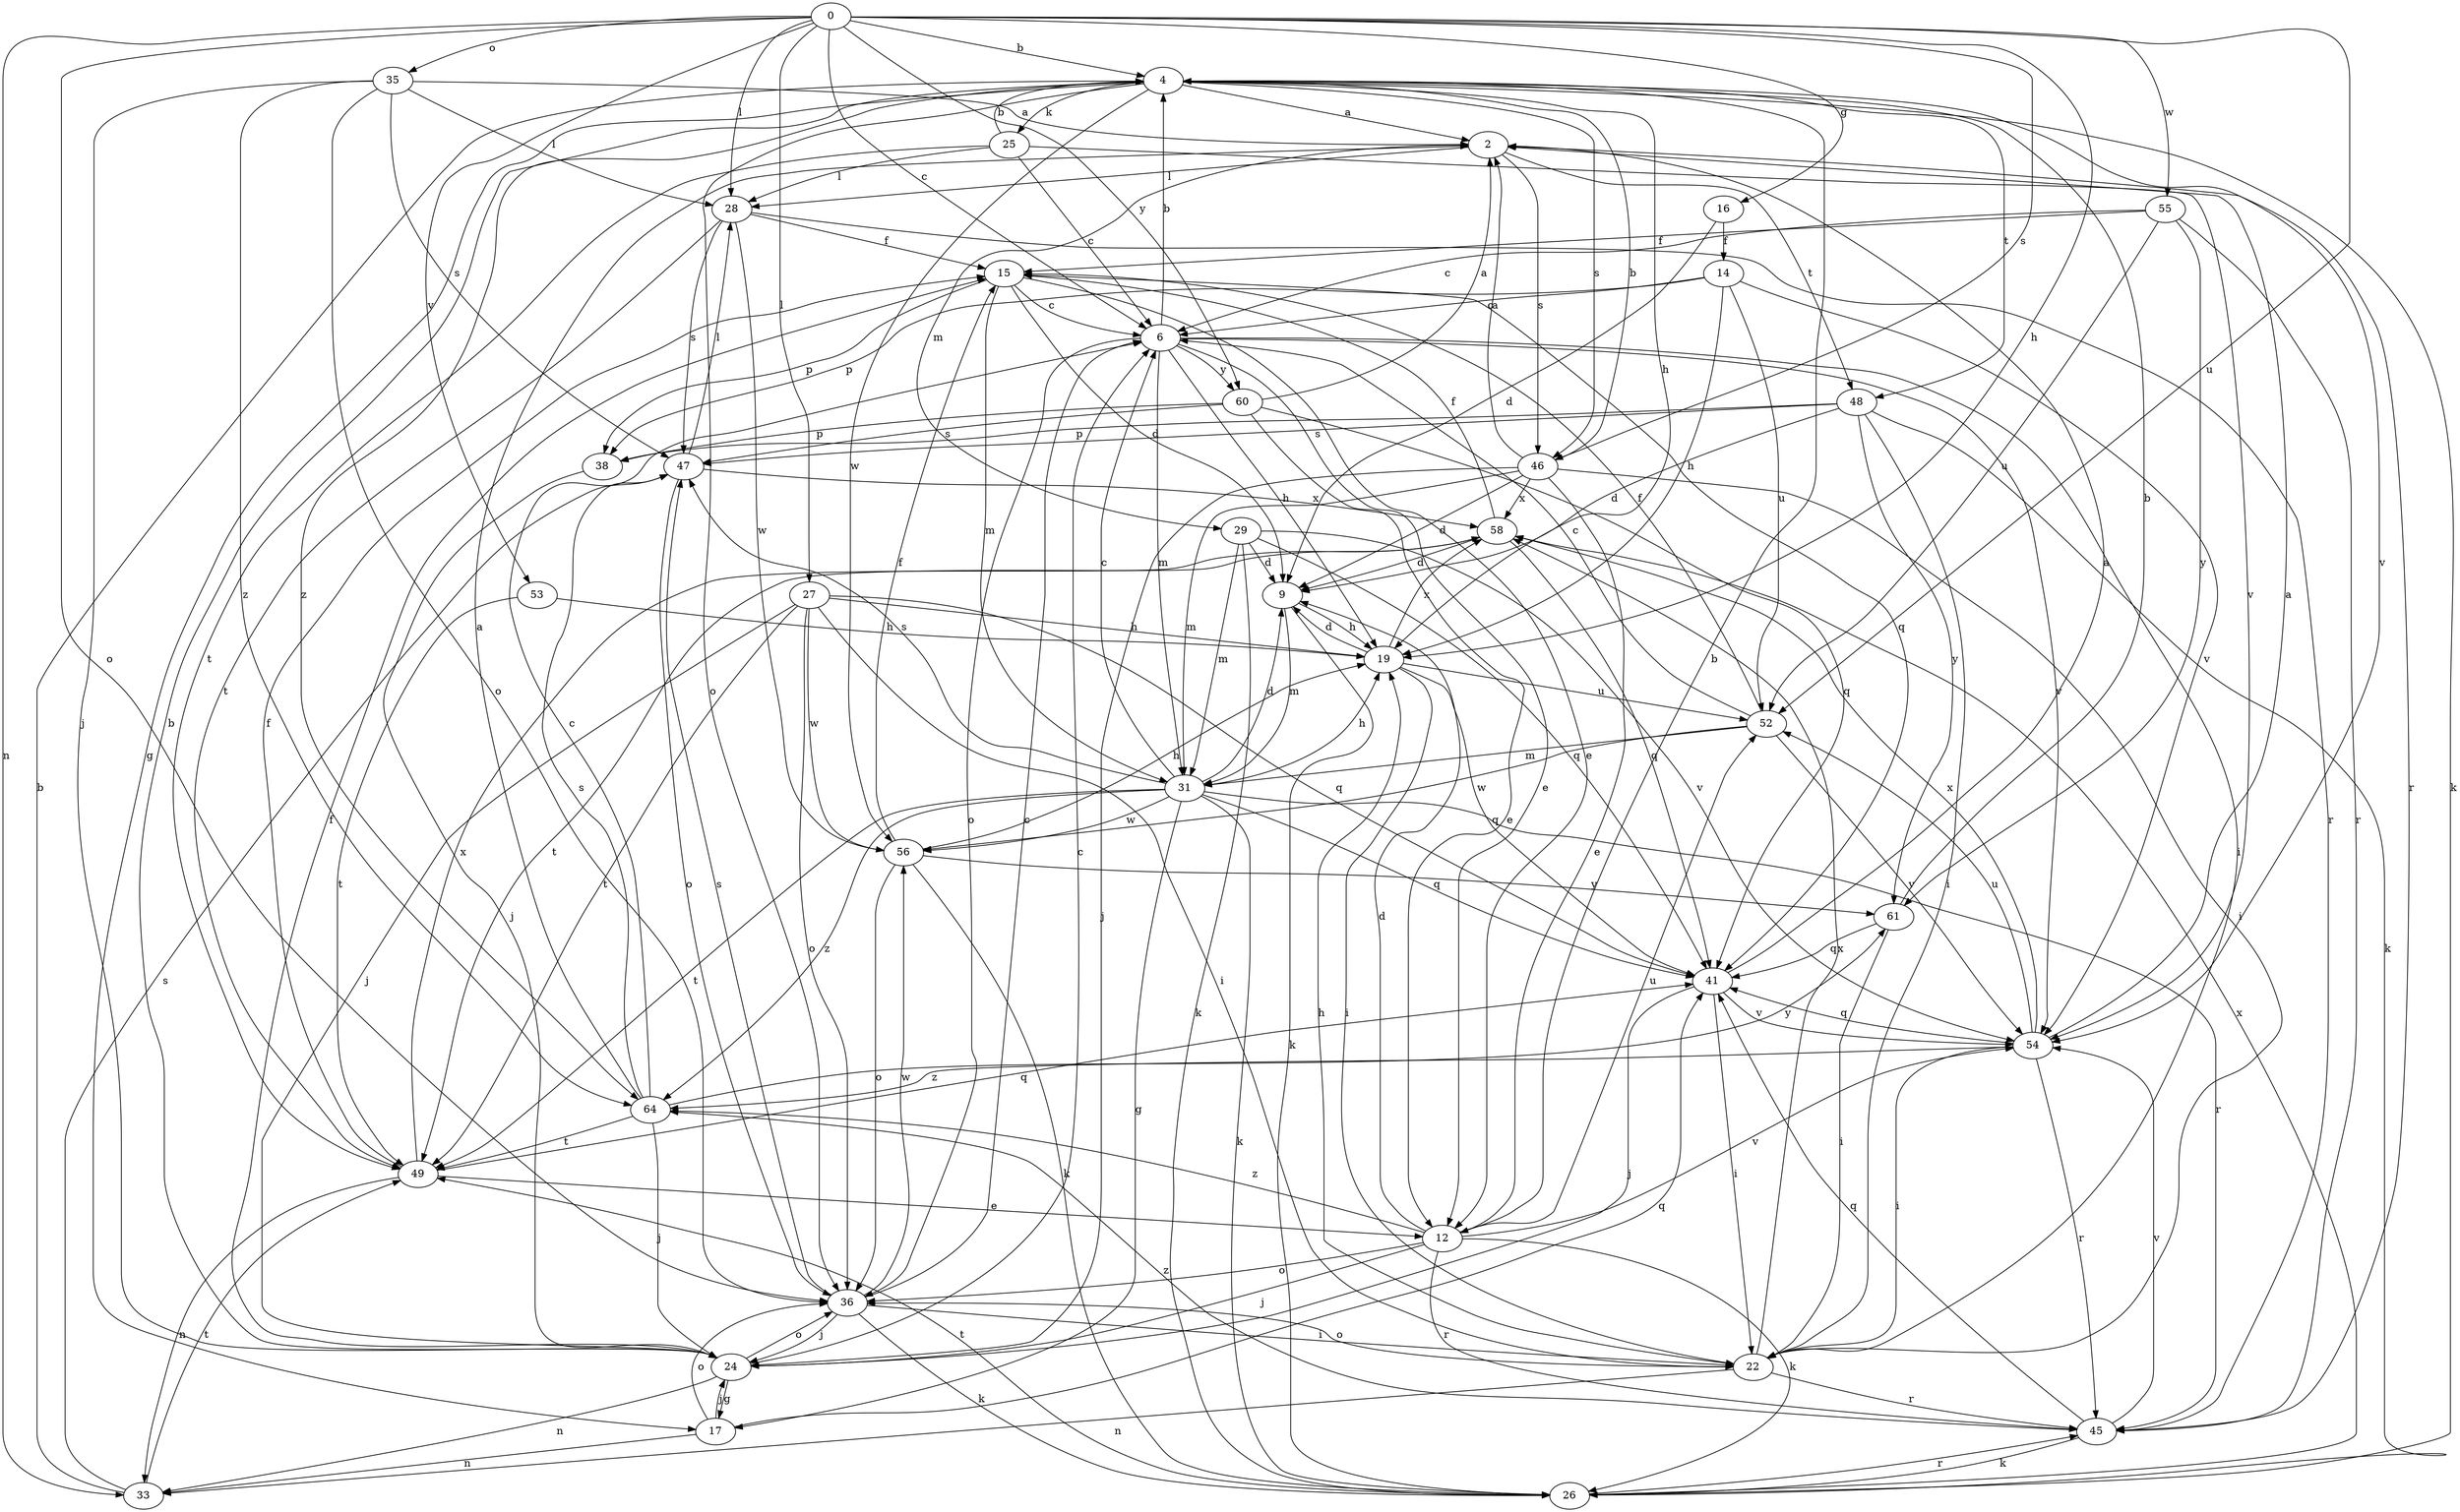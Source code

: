 strict digraph  {
0;
2;
4;
6;
9;
12;
14;
15;
16;
17;
19;
22;
24;
25;
26;
27;
28;
29;
31;
33;
35;
36;
38;
41;
45;
46;
47;
48;
49;
52;
53;
54;
55;
56;
58;
60;
61;
64;
0 -> 4  [label=b];
0 -> 6  [label=c];
0 -> 16  [label=g];
0 -> 19  [label=h];
0 -> 27  [label=l];
0 -> 28  [label=l];
0 -> 33  [label=n];
0 -> 35  [label=o];
0 -> 36  [label=o];
0 -> 46  [label=s];
0 -> 52  [label=u];
0 -> 53  [label=v];
0 -> 55  [label=w];
0 -> 60  [label=y];
2 -> 28  [label=l];
2 -> 29  [label=m];
2 -> 45  [label=r];
2 -> 46  [label=s];
2 -> 48  [label=t];
4 -> 2  [label=a];
4 -> 17  [label=g];
4 -> 19  [label=h];
4 -> 25  [label=k];
4 -> 26  [label=k];
4 -> 36  [label=o];
4 -> 46  [label=s];
4 -> 48  [label=t];
4 -> 54  [label=v];
4 -> 56  [label=w];
4 -> 64  [label=z];
6 -> 4  [label=b];
6 -> 12  [label=e];
6 -> 19  [label=h];
6 -> 22  [label=i];
6 -> 31  [label=m];
6 -> 36  [label=o];
6 -> 54  [label=v];
6 -> 60  [label=y];
9 -> 19  [label=h];
9 -> 26  [label=k];
9 -> 31  [label=m];
12 -> 4  [label=b];
12 -> 9  [label=d];
12 -> 24  [label=j];
12 -> 26  [label=k];
12 -> 36  [label=o];
12 -> 45  [label=r];
12 -> 52  [label=u];
12 -> 54  [label=v];
12 -> 64  [label=z];
14 -> 6  [label=c];
14 -> 19  [label=h];
14 -> 38  [label=p];
14 -> 52  [label=u];
14 -> 54  [label=v];
15 -> 6  [label=c];
15 -> 9  [label=d];
15 -> 12  [label=e];
15 -> 31  [label=m];
15 -> 38  [label=p];
15 -> 41  [label=q];
16 -> 9  [label=d];
16 -> 14  [label=f];
17 -> 24  [label=j];
17 -> 33  [label=n];
17 -> 36  [label=o];
17 -> 41  [label=q];
19 -> 9  [label=d];
19 -> 22  [label=i];
19 -> 41  [label=q];
19 -> 52  [label=u];
19 -> 58  [label=x];
22 -> 19  [label=h];
22 -> 33  [label=n];
22 -> 36  [label=o];
22 -> 45  [label=r];
22 -> 58  [label=x];
24 -> 4  [label=b];
24 -> 6  [label=c];
24 -> 15  [label=f];
24 -> 17  [label=g];
24 -> 33  [label=n];
24 -> 36  [label=o];
25 -> 4  [label=b];
25 -> 6  [label=c];
25 -> 28  [label=l];
25 -> 49  [label=t];
25 -> 54  [label=v];
26 -> 45  [label=r];
26 -> 49  [label=t];
26 -> 58  [label=x];
27 -> 19  [label=h];
27 -> 22  [label=i];
27 -> 24  [label=j];
27 -> 36  [label=o];
27 -> 41  [label=q];
27 -> 49  [label=t];
27 -> 56  [label=w];
28 -> 15  [label=f];
28 -> 45  [label=r];
28 -> 47  [label=s];
28 -> 49  [label=t];
28 -> 56  [label=w];
29 -> 9  [label=d];
29 -> 26  [label=k];
29 -> 31  [label=m];
29 -> 41  [label=q];
29 -> 54  [label=v];
31 -> 6  [label=c];
31 -> 9  [label=d];
31 -> 17  [label=g];
31 -> 19  [label=h];
31 -> 26  [label=k];
31 -> 41  [label=q];
31 -> 45  [label=r];
31 -> 47  [label=s];
31 -> 49  [label=t];
31 -> 56  [label=w];
31 -> 64  [label=z];
33 -> 4  [label=b];
33 -> 47  [label=s];
33 -> 49  [label=t];
35 -> 2  [label=a];
35 -> 24  [label=j];
35 -> 28  [label=l];
35 -> 36  [label=o];
35 -> 47  [label=s];
35 -> 64  [label=z];
36 -> 6  [label=c];
36 -> 22  [label=i];
36 -> 24  [label=j];
36 -> 26  [label=k];
36 -> 47  [label=s];
36 -> 56  [label=w];
38 -> 24  [label=j];
41 -> 2  [label=a];
41 -> 22  [label=i];
41 -> 24  [label=j];
41 -> 54  [label=v];
45 -> 26  [label=k];
45 -> 41  [label=q];
45 -> 54  [label=v];
45 -> 64  [label=z];
46 -> 2  [label=a];
46 -> 4  [label=b];
46 -> 9  [label=d];
46 -> 12  [label=e];
46 -> 22  [label=i];
46 -> 24  [label=j];
46 -> 31  [label=m];
46 -> 58  [label=x];
47 -> 28  [label=l];
47 -> 36  [label=o];
47 -> 58  [label=x];
48 -> 9  [label=d];
48 -> 22  [label=i];
48 -> 26  [label=k];
48 -> 38  [label=p];
48 -> 47  [label=s];
48 -> 61  [label=y];
49 -> 12  [label=e];
49 -> 15  [label=f];
49 -> 33  [label=n];
49 -> 41  [label=q];
49 -> 58  [label=x];
52 -> 6  [label=c];
52 -> 15  [label=f];
52 -> 31  [label=m];
52 -> 54  [label=v];
52 -> 56  [label=w];
53 -> 19  [label=h];
53 -> 49  [label=t];
54 -> 2  [label=a];
54 -> 22  [label=i];
54 -> 41  [label=q];
54 -> 45  [label=r];
54 -> 52  [label=u];
54 -> 58  [label=x];
54 -> 64  [label=z];
55 -> 6  [label=c];
55 -> 15  [label=f];
55 -> 45  [label=r];
55 -> 52  [label=u];
55 -> 61  [label=y];
56 -> 15  [label=f];
56 -> 19  [label=h];
56 -> 26  [label=k];
56 -> 36  [label=o];
56 -> 61  [label=y];
58 -> 9  [label=d];
58 -> 15  [label=f];
58 -> 41  [label=q];
58 -> 49  [label=t];
60 -> 2  [label=a];
60 -> 12  [label=e];
60 -> 38  [label=p];
60 -> 41  [label=q];
60 -> 47  [label=s];
61 -> 4  [label=b];
61 -> 22  [label=i];
61 -> 41  [label=q];
64 -> 2  [label=a];
64 -> 6  [label=c];
64 -> 24  [label=j];
64 -> 47  [label=s];
64 -> 49  [label=t];
64 -> 61  [label=y];
}
